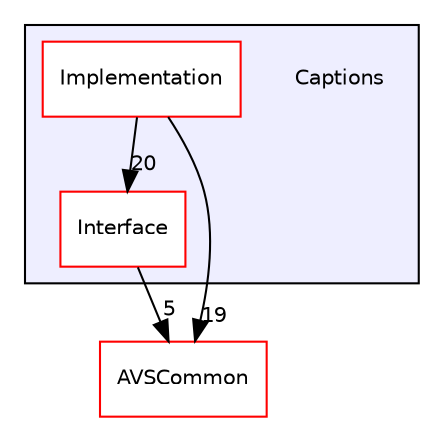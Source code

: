 digraph "/home/ANT.AMAZON.COM/womw/workplace/1.19_release/doxy/avs-device-sdk/Captions" {
  compound=true
  node [ fontsize="10", fontname="Helvetica"];
  edge [ labelfontsize="10", labelfontname="Helvetica"];
  subgraph clusterdir_de0e77330fd0ab33359e90b501923c8e {
    graph [ bgcolor="#eeeeff", pencolor="black", label="" URL="dir_de0e77330fd0ab33359e90b501923c8e.html"];
    dir_de0e77330fd0ab33359e90b501923c8e [shape=plaintext label="Captions"];
    dir_03d5d9437c7b53a7b5531881e0e5ef7b [shape=box label="Implementation" color="red" fillcolor="white" style="filled" URL="dir_03d5d9437c7b53a7b5531881e0e5ef7b.html"];
    dir_84d366bf3e804ad2ebf34dfa9ac34410 [shape=box label="Interface" color="red" fillcolor="white" style="filled" URL="dir_84d366bf3e804ad2ebf34dfa9ac34410.html"];
  }
  dir_13e65effb2bde530b17b3d5eefcd0266 [shape=box label="AVSCommon" fillcolor="white" style="filled" color="red" URL="dir_13e65effb2bde530b17b3d5eefcd0266.html"];
  dir_03d5d9437c7b53a7b5531881e0e5ef7b->dir_13e65effb2bde530b17b3d5eefcd0266 [headlabel="19", labeldistance=1.5 headhref="dir_000269_000017.html"];
  dir_03d5d9437c7b53a7b5531881e0e5ef7b->dir_84d366bf3e804ad2ebf34dfa9ac34410 [headlabel="20", labeldistance=1.5 headhref="dir_000269_000274.html"];
  dir_84d366bf3e804ad2ebf34dfa9ac34410->dir_13e65effb2bde530b17b3d5eefcd0266 [headlabel="5", labeldistance=1.5 headhref="dir_000274_000017.html"];
}

